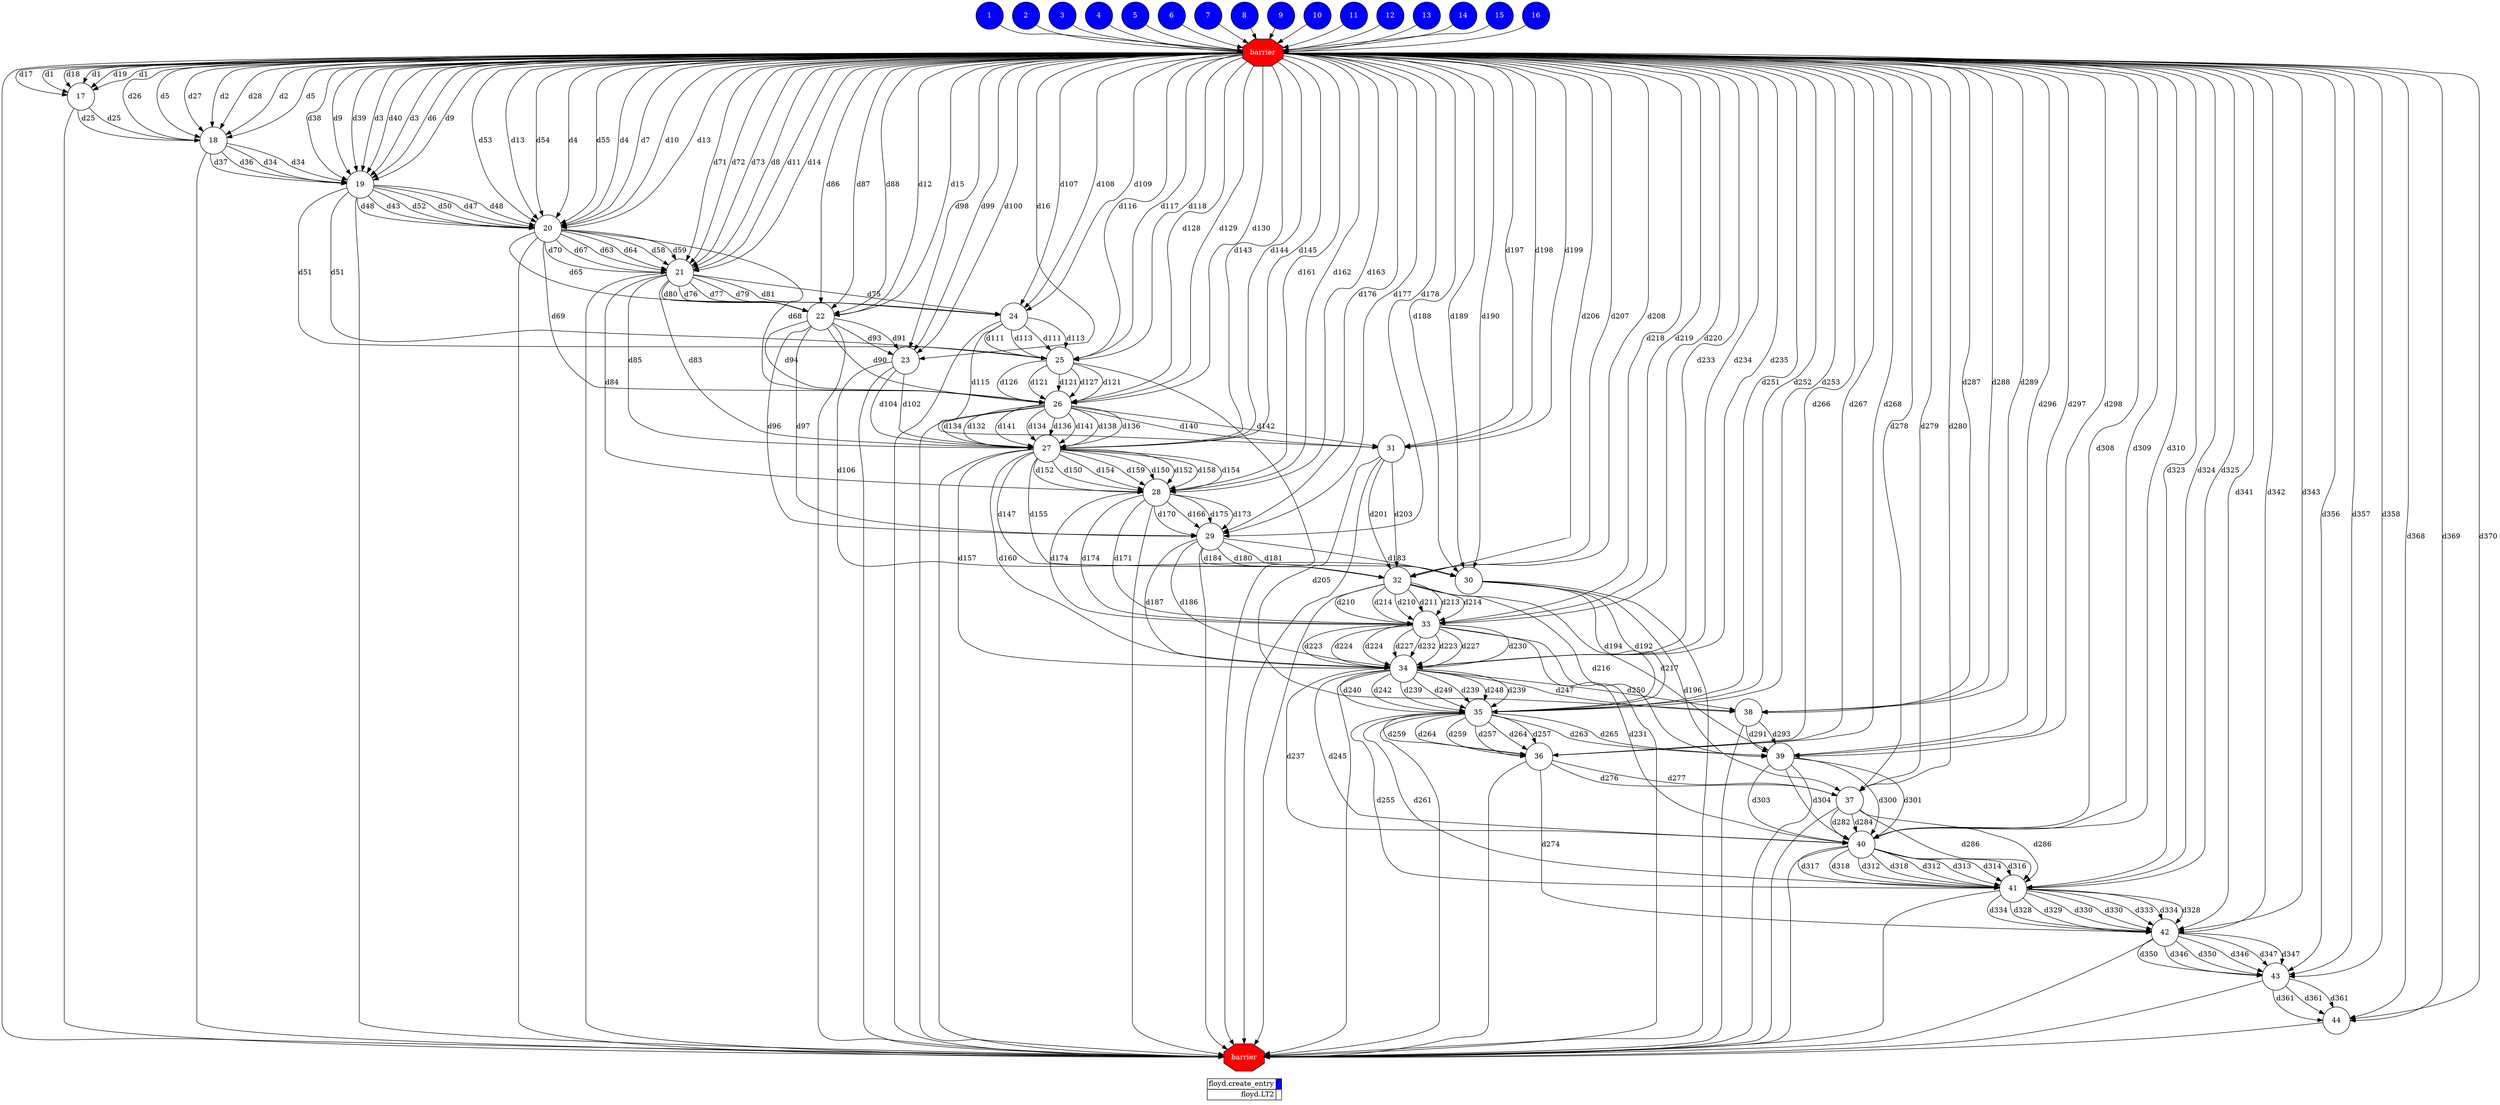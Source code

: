 digraph {
  rankdir=TB;
  labeljust="l";
  subgraph dependence_graph {
    ranksep=0.20;
    node[height=0.75];

1[shape=circle, style=filled fillcolor="#0000ff" fontcolor="#ffffff"];
2[shape=circle, style=filled fillcolor="#0000ff" fontcolor="#ffffff"];
3[shape=circle, style=filled fillcolor="#0000ff" fontcolor="#ffffff"];
4[shape=circle, style=filled fillcolor="#0000ff" fontcolor="#ffffff"];
5[shape=circle, style=filled fillcolor="#0000ff" fontcolor="#ffffff"];
6[shape=circle, style=filled fillcolor="#0000ff" fontcolor="#ffffff"];
7[shape=circle, style=filled fillcolor="#0000ff" fontcolor="#ffffff"];
8[shape=circle, style=filled fillcolor="#0000ff" fontcolor="#ffffff"];
9[shape=circle, style=filled fillcolor="#0000ff" fontcolor="#ffffff"];
10[shape=circle, style=filled fillcolor="#0000ff" fontcolor="#ffffff"];
11[shape=circle, style=filled fillcolor="#0000ff" fontcolor="#ffffff"];
12[shape=circle, style=filled fillcolor="#0000ff" fontcolor="#ffffff"];
13[shape=circle, style=filled fillcolor="#0000ff" fontcolor="#ffffff"];
14[shape=circle, style=filled fillcolor="#0000ff" fontcolor="#ffffff"];
15[shape=circle, style=filled fillcolor="#0000ff" fontcolor="#ffffff"];
16[shape=circle, style=filled fillcolor="#0000ff" fontcolor="#ffffff"];
Synchro1[label="barrier", shape=octagon, style=filled fillcolor="#ff0000" fontcolor="#FFFFFF"];
1 -> Synchro1;
7 -> Synchro1;
5 -> Synchro1;
3 -> Synchro1;
4 -> Synchro1;
15 -> Synchro1;
2 -> Synchro1;
10 -> Synchro1;
11 -> Synchro1;
16 -> Synchro1;
9 -> Synchro1;
12 -> Synchro1;
6 -> Synchro1;
13 -> Synchro1;
8 -> Synchro1;
14 -> Synchro1;
17[shape=circle, style=filled fillcolor="#ffffff" fontcolor="#000000"];
Synchro1 -> 17[ label="d17" ];
Synchro1 -> 17[ label="d1" ];
Synchro1 -> 17[ label="d18" ];
Synchro1 -> 17[ label="d1" ];
Synchro1 -> 17[ label="d19" ];
Synchro1 -> 17[ label="d1" ];
18[shape=circle, style=filled fillcolor="#ffffff" fontcolor="#000000"];
Synchro1 -> 18[ label="d26" ];
17 -> 18[ label="d25" ];
Synchro1 -> 18[ label="d5" ];
Synchro1 -> 18[ label="d27" ];
Synchro1 -> 18[ label="d2" ];
17 -> 18[ label="d25" ];
Synchro1 -> 18[ label="d28" ];
Synchro1 -> 18[ label="d2" ];
Synchro1 -> 18[ label="d5" ];
19[shape=circle, style=filled fillcolor="#ffffff" fontcolor="#000000"];
Synchro1 -> 19[ label="d38" ];
18 -> 19[ label="d34" ];
18 -> 19[ label="d37" ];
Synchro1 -> 19[ label="d9" ];
Synchro1 -> 19[ label="d39" ];
Synchro1 -> 19[ label="d3" ];
18 -> 19[ label="d36" ];
18 -> 19[ label="d34" ];
Synchro1 -> 19[ label="d40" ];
Synchro1 -> 19[ label="d3" ];
Synchro1 -> 19[ label="d6" ];
Synchro1 -> 19[ label="d9" ];
20[shape=circle, style=filled fillcolor="#ffffff" fontcolor="#000000"];
Synchro1 -> 20[ label="d53" ];
19 -> 20[ label="d48" ];
19 -> 20[ label="d43" ];
19 -> 20[ label="d52" ];
Synchro1 -> 20[ label="d13" ];
Synchro1 -> 20[ label="d54" ];
Synchro1 -> 20[ label="d4" ];
19 -> 20[ label="d50" ];
19 -> 20[ label="d47" ];
19 -> 20[ label="d48" ];
Synchro1 -> 20[ label="d55" ];
Synchro1 -> 20[ label="d4" ];
Synchro1 -> 20[ label="d7" ];
Synchro1 -> 20[ label="d10" ];
Synchro1 -> 20[ label="d13" ];
21[shape=circle, style=filled fillcolor="#ffffff" fontcolor="#000000"];
Synchro1 -> 21[ label="d71" ];
20 -> 21[ label="d58" ];
20 -> 21[ label="d59" ];
20 -> 21[ label="d70" ];
Synchro1 -> 21[ label="d72" ];
20 -> 21[ label="d67" ];
20 -> 21[ label="d63" ];
20 -> 21[ label="d64" ];
Synchro1 -> 21[ label="d73" ];
Synchro1 -> 21[ label="d8" ];
Synchro1 -> 21[ label="d11" ];
Synchro1 -> 21[ label="d14" ];
22[shape=circle, style=filled fillcolor="#ffffff" fontcolor="#000000"];
Synchro1 -> 22[ label="d86" ];
21 -> 22[ label="d76" ];
21 -> 22[ label="d77" ];
Synchro1 -> 22[ label="d87" ];
21 -> 22[ label="d79" ];
21 -> 22[ label="d80" ];
Synchro1 -> 22[ label="d88" ];
Synchro1 -> 22[ label="d12" ];
Synchro1 -> 22[ label="d15" ];
23[shape=circle, style=filled fillcolor="#ffffff" fontcolor="#000000"];
Synchro1 -> 23[ label="d98" ];
22 -> 23[ label="d91" ];
Synchro1 -> 23[ label="d99" ];
22 -> 23[ label="d93" ];
Synchro1 -> 23[ label="d100" ];
Synchro1 -> 23[ label="d16" ];
24[shape=circle, style=filled fillcolor="#ffffff" fontcolor="#000000"];
Synchro1 -> 24[ label="d107" ];
21 -> 24[ label="d81" ];
Synchro1 -> 24[ label="d108" ];
21 -> 24[ label="d75" ];
Synchro1 -> 24[ label="d109" ];
20 -> 24[ label="d65" ];
25[shape=circle, style=filled fillcolor="#ffffff" fontcolor="#000000"];
Synchro1 -> 25[ label="d116" ];
24 -> 25[ label="d111" ];
19 -> 25[ label="d51" ];
Synchro1 -> 25[ label="d117" ];
19 -> 25[ label="d51" ];
24 -> 25[ label="d113" ];
Synchro1 -> 25[ label="d118" ];
24 -> 25[ label="d111" ];
24 -> 25[ label="d113" ];
26[shape=circle, style=filled fillcolor="#ffffff" fontcolor="#000000"];
Synchro1 -> 26[ label="d128" ];
25 -> 26[ label="d126" ];
25 -> 26[ label="d121" ];
20 -> 26[ label="d69" ];
Synchro1 -> 26[ label="d129" ];
20 -> 26[ label="d68" ];
25 -> 26[ label="d121" ];
25 -> 26[ label="d127" ];
Synchro1 -> 26[ label="d130" ];
22 -> 26[ label="d94" ];
25 -> 26[ label="d121" ];
22 -> 26[ label="d90" ];
27[shape=circle, style=filled fillcolor="#ffffff" fontcolor="#000000"];
Synchro1 -> 27[ label="d143" ];
26 -> 27[ label="d132" ];
26 -> 27[ label="d141" ];
26 -> 27[ label="d134" ];
21 -> 27[ label="d85" ];
Synchro1 -> 27[ label="d144" ];
21 -> 27[ label="d83" ];
26 -> 27[ label="d136" ];
26 -> 27[ label="d141" ];
26 -> 27[ label="d138" ];
Synchro1 -> 27[ label="d145" ];
23 -> 27[ label="d104" ];
26 -> 27[ label="d136" ];
26 -> 27[ label="d134" ];
23 -> 27[ label="d102" ];
28[shape=circle, style=filled fillcolor="#ffffff" fontcolor="#000000"];
Synchro1 -> 28[ label="d161" ];
27 -> 28[ label="d154" ];
27 -> 28[ label="d159" ];
27 -> 28[ label="d150" ];
Synchro1 -> 28[ label="d162" ];
27 -> 28[ label="d152" ];
27 -> 28[ label="d158" ];
27 -> 28[ label="d154" ];
Synchro1 -> 28[ label="d163" ];
27 -> 28[ label="d152" ];
21 -> 28[ label="d84" ];
27 -> 28[ label="d150" ];
29[shape=circle, style=filled fillcolor="#ffffff" fontcolor="#000000"];
Synchro1 -> 29[ label="d176" ];
28 -> 29[ label="d166" ];
28 -> 29[ label="d175" ];
Synchro1 -> 29[ label="d177" ];
28 -> 29[ label="d173" ];
28 -> 29[ label="d170" ];
Synchro1 -> 29[ label="d178" ];
22 -> 29[ label="d96" ];
22 -> 29[ label="d97" ];
30[shape=circle, style=filled fillcolor="#ffffff" fontcolor="#000000"];
Synchro1 -> 30[ label="d188" ];
29 -> 30[ label="d181" ];
Synchro1 -> 30[ label="d189" ];
29 -> 30[ label="d183" ];
Synchro1 -> 30[ label="d190" ];
23 -> 30[ label="d106" ];
31[shape=circle, style=filled fillcolor="#ffffff" fontcolor="#000000"];
Synchro1 -> 31[ label="d197" ];
26 -> 31[ label="d140" ];
Synchro1 -> 31[ label="d198" ];
26 -> 31[ label="d142" ];
Synchro1 -> 31[ label="d199" ];
24 -> 31[ label="d115" ];
32[shape=circle, style=filled fillcolor="#ffffff" fontcolor="#000000"];
Synchro1 -> 32[ label="d206" ];
31 -> 32[ label="d201" ];
29 -> 32[ label="d184" ];
Synchro1 -> 32[ label="d207" ];
29 -> 32[ label="d180" ];
31 -> 32[ label="d203" ];
Synchro1 -> 32[ label="d208" ];
27 -> 32[ label="d147" ];
27 -> 32[ label="d155" ];
33[shape=circle, style=filled fillcolor="#ffffff" fontcolor="#000000"];
Synchro1 -> 33[ label="d218" ];
32 -> 33[ label="d210" ];
32 -> 33[ label="d211" ];
28 -> 33[ label="d174" ];
Synchro1 -> 33[ label="d219" ];
28 -> 33[ label="d174" ];
32 -> 33[ label="d213" ];
32 -> 33[ label="d214" ];
Synchro1 -> 33[ label="d220" ];
32 -> 33[ label="d210" ];
28 -> 33[ label="d171" ];
32 -> 33[ label="d214" ];
34[shape=circle, style=filled fillcolor="#ffffff" fontcolor="#000000"];
Synchro1 -> 34[ label="d233" ];
33 -> 34[ label="d230" ];
33 -> 34[ label="d223" ];
33 -> 34[ label="d224" ];
29 -> 34[ label="d187" ];
Synchro1 -> 34[ label="d234" ];
29 -> 34[ label="d186" ];
33 -> 34[ label="d224" ];
33 -> 34[ label="d227" ];
33 -> 34[ label="d232" ];
Synchro1 -> 34[ label="d235" ];
27 -> 34[ label="d157" ];
33 -> 34[ label="d223" ];
33 -> 34[ label="d227" ];
27 -> 34[ label="d160" ];
35[shape=circle, style=filled fillcolor="#ffffff" fontcolor="#000000"];
Synchro1 -> 35[ label="d251" ];
34 -> 35[ label="d248" ];
34 -> 35[ label="d239" ];
34 -> 35[ label="d240" ];
Synchro1 -> 35[ label="d252" ];
34 -> 35[ label="d242" ];
34 -> 35[ label="d239" ];
34 -> 35[ label="d249" ];
Synchro1 -> 35[ label="d253" ];
30 -> 35[ label="d194" ];
34 -> 35[ label="d239" ];
30 -> 35[ label="d192" ];
36[shape=circle, style=filled fillcolor="#ffffff" fontcolor="#000000"];
Synchro1 -> 36[ label="d266" ];
35 -> 36[ label="d264" ];
35 -> 36[ label="d257" ];
Synchro1 -> 36[ label="d267" ];
35 -> 36[ label="d259" ];
35 -> 36[ label="d264" ];
Synchro1 -> 36[ label="d268" ];
35 -> 36[ label="d259" ];
35 -> 36[ label="d257" ];
37[shape=circle, style=filled fillcolor="#ffffff" fontcolor="#000000"];
Synchro1 -> 37[ label="d278" ];
36 -> 37[ label="d277" ];
Synchro1 -> 37[ label="d279" ];
36 -> 37[ label="d276" ];
Synchro1 -> 37[ label="d280" ];
30 -> 37[ label="d196" ];
38[shape=circle, style=filled fillcolor="#ffffff" fontcolor="#000000"];
Synchro1 -> 38[ label="d287" ];
34 -> 38[ label="d247" ];
Synchro1 -> 38[ label="d288" ];
34 -> 38[ label="d250" ];
Synchro1 -> 38[ label="d289" ];
31 -> 38[ label="d205" ];
39[shape=circle, style=filled fillcolor="#ffffff" fontcolor="#000000"];
Synchro1 -> 39[ label="d296" ];
38 -> 39[ label="d291" ];
35 -> 39[ label="d263" ];
Synchro1 -> 39[ label="d297" ];
35 -> 39[ label="d265" ];
38 -> 39[ label="d293" ];
Synchro1 -> 39[ label="d298" ];
32 -> 39[ label="d216" ];
32 -> 39[ label="d217" ];
40[shape=circle, style=filled fillcolor="#ffffff" fontcolor="#000000"];
Synchro1 -> 40[ label="d308" ];
39 -> 40[ label="d300" ];
39 -> 40[ label="d301" ];
37 -> 40[ label="d284" ];
Synchro1 -> 40[ label="d309" ];
37 -> 40[ label="d282" ];
39 -> 40[ label="d303" ];
39 -> 40[ label="d304" ];
Synchro1 -> 40[ label="d310" ];
34 -> 40[ label="d237" ];
33 -> 40[ label="d231" ];
34 -> 40[ label="d245" ];
41[shape=circle, style=filled fillcolor="#ffffff" fontcolor="#000000"];
Synchro1 -> 41[ label="d323" ];
40 -> 41[ label="d312" ];
40 -> 41[ label="d313" ];
40 -> 41[ label="d314" ];
37 -> 41[ label="d286" ];
Synchro1 -> 41[ label="d324" ];
37 -> 41[ label="d286" ];
40 -> 41[ label="d316" ];
40 -> 41[ label="d317" ];
40 -> 41[ label="d318" ];
Synchro1 -> 41[ label="d325" ];
40 -> 41[ label="d312" ];
35 -> 41[ label="d255" ];
35 -> 41[ label="d261" ];
40 -> 41[ label="d318" ];
42[shape=circle, style=filled fillcolor="#ffffff" fontcolor="#000000"];
Synchro1 -> 42[ label="d341" ];
41 -> 42[ label="d328" ];
41 -> 42[ label="d329" ];
41 -> 42[ label="d330" ];
Synchro1 -> 42[ label="d342" ];
41 -> 42[ label="d330" ];
41 -> 42[ label="d333" ];
41 -> 42[ label="d334" ];
Synchro1 -> 42[ label="d343" ];
41 -> 42[ label="d328" ];
36 -> 42[ label="d274" ];
41 -> 42[ label="d334" ];
43[shape=circle, style=filled fillcolor="#ffffff" fontcolor="#000000"];
Synchro1 -> 43[ label="d356" ];
42 -> 43[ label="d346" ];
42 -> 43[ label="d347" ];
Synchro1 -> 43[ label="d357" ];
42 -> 43[ label="d347" ];
42 -> 43[ label="d350" ];
Synchro1 -> 43[ label="d358" ];
42 -> 43[ label="d346" ];
42 -> 43[ label="d350" ];
44[shape=circle, style=filled fillcolor="#ffffff" fontcolor="#000000"];
Synchro1 -> 44[ label="d368" ];
43 -> 44[ label="d361" ];
Synchro1 -> 44[ label="d369" ];
43 -> 44[ label="d361" ];
Synchro1 -> 44[ label="d370" ];
43 -> 44[ label="d361" ];
Synchro2[label="barrier", shape=octagon, style=filled fillcolor="#ff0000" fontcolor="#FFFFFF"];
Synchro1 -> Synchro2;
22 -> Synchro2;
41 -> Synchro2;
17 -> Synchro2;
27 -> Synchro2;
28 -> Synchro2;
43 -> Synchro2;
35 -> Synchro2;
39 -> Synchro2;
21 -> Synchro2;
36 -> Synchro2;
26 -> Synchro2;
42 -> Synchro2;
19 -> Synchro2;
25 -> Synchro2;
29 -> Synchro2;
24 -> Synchro2;
23 -> Synchro2;
40 -> Synchro2;
32 -> Synchro2;
18 -> Synchro2;
33 -> Synchro2;
31 -> Synchro2;
20 -> Synchro2;
38 -> Synchro2;
30 -> Synchro2;
37 -> Synchro2;
44 -> Synchro2;
34 -> Synchro2;  }
  subgraph legend {
    rank=sink;
    node [shape=plaintext, height=0.75];
    ranksep=0.20;
    label = "Legend";
    key [label=<
      <table border="0" cellpadding="2" cellspacing="0" cellborder="1">
<tr>
<td align="right">floyd.create_entry</td>
<td bgcolor="#0000ff">&nbsp;</td>
</tr>
<tr>
<td align="right">floyd.LT2</td>
<td bgcolor="#ffffff">&nbsp;</td>
</tr>
      </table>
    >]
  }
}
